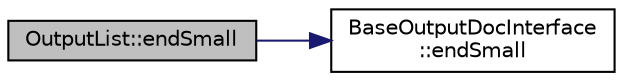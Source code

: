 digraph "OutputList::endSmall"
{
 // LATEX_PDF_SIZE
  edge [fontname="Helvetica",fontsize="10",labelfontname="Helvetica",labelfontsize="10"];
  node [fontname="Helvetica",fontsize="10",shape=record];
  rankdir="LR";
  Node1 [label="OutputList::endSmall",height=0.2,width=0.4,color="black", fillcolor="grey75", style="filled", fontcolor="black",tooltip=" "];
  Node1 -> Node2 [color="midnightblue",fontsize="10",style="solid",fontname="Helvetica"];
  Node2 [label="BaseOutputDocInterface\l::endSmall",height=0.2,width=0.4,color="black", fillcolor="white", style="filled",URL="$classBaseOutputDocInterface.html#aece1c56c3a382b5e7228f034e600b43f",tooltip=" "];
}
